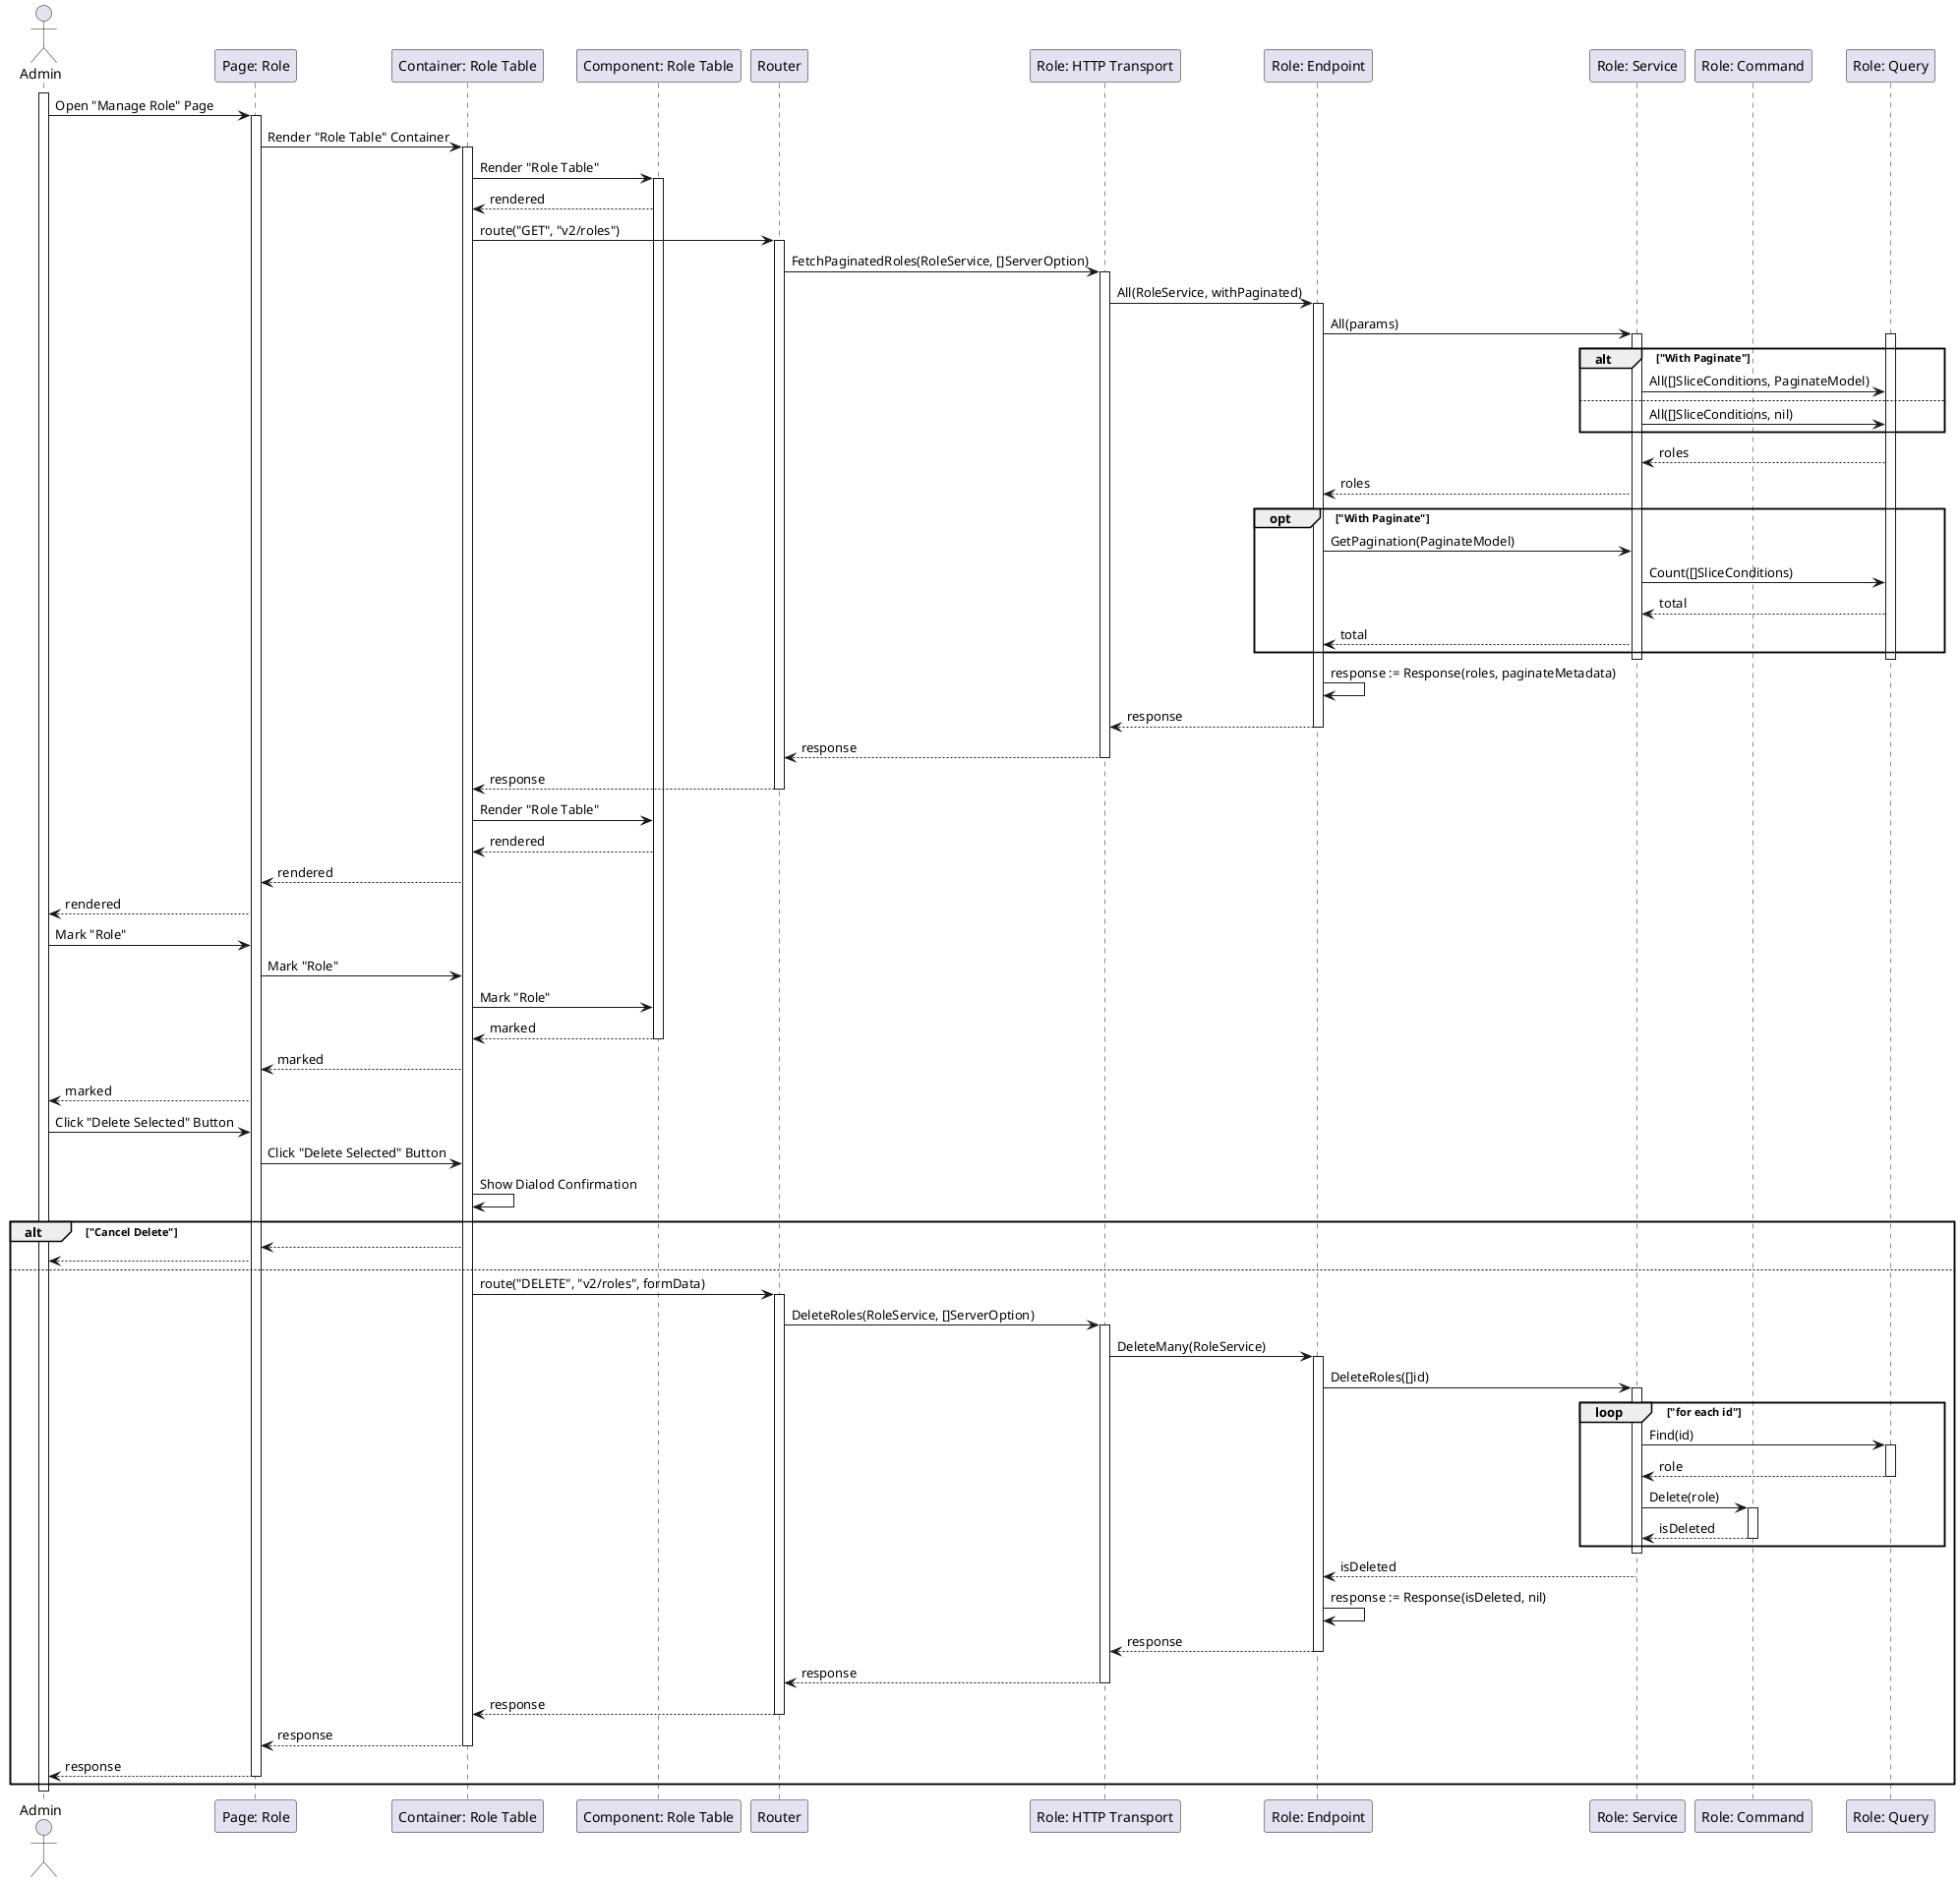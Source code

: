 @startuml DeleteRole

actor Admin
participant "Page: Role" as RolePage
participant "Container: Role Table" as RoleTableContainer
participant "Component: Role Table" as RoleTable
participant "Router" as Router
participant "Role: HTTP Transport" as RoleHTTPTransport
participant "Role: Endpoint" as RoleEndpoint
participant "Role: Service" as RoleService
participant "Role: Command" as RoleCommand
participant "Role: Query" as RoleQuery

activate Admin

Admin->RolePage: Open "Manage Role" Page
activate RolePage
RolePage->RoleTableContainer: Render "Role Table" Container
activate RoleTableContainer
RoleTableContainer->RoleTable: Render "Role Table"
activate RoleTable
RoleTable-->RoleTableContainer: rendered
RoleTableContainer->Router: route("GET", "v2/roles")
activate Router
Router->RoleHTTPTransport: FetchPaginatedRoles(RoleService, []ServerOption)
activate RoleHTTPTransport
RoleHTTPTransport->RoleEndpoint: All(RoleService, withPaginated)
activate RoleEndpoint
RoleEndpoint->RoleService: All(params)

activate RoleService
activate RoleQuery
alt "With Paginate"
    RoleService->RoleQuery: All([]SliceConditions, PaginateModel)
else
    RoleService->RoleQuery: All([]SliceConditions, nil)
end
RoleQuery-->RoleService: roles
RoleService-->RoleEndpoint: roles

opt "With Paginate"
    RoleEndpoint->RoleService: GetPagination(PaginateModel)
    RoleService->RoleQuery: Count([]SliceConditions)
    RoleQuery-->RoleService: total
    RoleService-->RoleEndpoint: total
end
deactivate RoleQuery
deactivate RoleService

RoleEndpoint->RoleEndpoint: response := Response(roles, paginateMetadata)
RoleEndpoint-->RoleHTTPTransport: response
deactivate RoleEndpoint
RoleHTTPTransport-->Router: response
deactivate RoleHTTPTransport
Router-->RoleTableContainer: response
deactivate Router
RoleTableContainer->RoleTable: Render "Role Table"
RoleTable-->RoleTableContainer: rendered
RoleTableContainer-->RolePage: rendered
RolePage-->Admin: rendered

Admin->RolePage: Mark "Role"
RolePage->RoleTableContainer: Mark "Role"
RoleTableContainer->RoleTable: Mark "Role"
RoleTable-->RoleTableContainer: marked
deactivate RoleTable
RoleTableContainer-->RolePage: marked
RolePage-->Admin: marked

Admin->RolePage: Click "Delete Selected" Button
RolePage->RoleTableContainer: Click "Delete Selected" Button
RoleTableContainer->RoleTableContainer: Show Dialod Confirmation

alt "Cancel Delete"
    RoleTableContainer-->RolePage
    RolePage-->Admin
else
    RoleTableContainer->Router: route("DELETE", "v2/roles", formData)
    activate Router
    Router->RoleHTTPTransport: DeleteRoles(RoleService, []ServerOption)
    activate RoleHTTPTransport
    RoleHTTPTransport->RoleEndpoint: DeleteMany(RoleService)
    activate RoleEndpoint
    RoleEndpoint->RoleService: DeleteRoles([]id)

    activate RoleService
    loop "for each id"
        RoleService->RoleQuery: Find(id)
        activate RoleQuery
        RoleQuery-->RoleService: role
        deactivate RoleQuery

        RoleService->RoleCommand: Delete(role)
        activate RoleCommand
        RoleCommand-->RoleService: isDeleted
        deactivate RoleCommand
    end
    deactivate RoleService
    RoleService-->RoleEndpoint: isDeleted
    RoleEndpoint->RoleEndpoint: response := Response(isDeleted, nil)
    RoleEndpoint-->RoleHTTPTransport: response
    deactivate RoleEndpoint
    RoleHTTPTransport-->Router: response
    deactivate RoleHTTPTransport
    Router-->RoleTableContainer: response
    deactivate Router
    RoleTableContainer-->RolePage: response
    deactivate RoleTableContainer
    RolePage-->Admin: response
    deactivate RolePage
end

deactivate Admin

@enduml